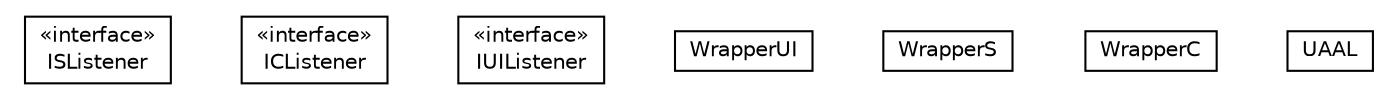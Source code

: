 #!/usr/local/bin/dot
#
# Class diagram 
# Generated by UMLGraph version R5_6-24-gf6e263 (http://www.umlgraph.org/)
#

digraph G {
	edge [fontname="Helvetica",fontsize=10,labelfontname="Helvetica",labelfontsize=10];
	node [fontname="Helvetica",fontsize=10,shape=plaintext];
	nodesep=0.25;
	ranksep=0.5;
	// org.universAAL.support.utils.ISListener
	c282560 [label=<<table title="org.universAAL.support.utils.ISListener" border="0" cellborder="1" cellspacing="0" cellpadding="2" port="p" href="./ISListener.html">
		<tr><td><table border="0" cellspacing="0" cellpadding="1">
<tr><td align="center" balign="center"> &#171;interface&#187; </td></tr>
<tr><td align="center" balign="center"> ISListener </td></tr>
		</table></td></tr>
		</table>>, URL="./ISListener.html", fontname="Helvetica", fontcolor="black", fontsize=10.0];
	// org.universAAL.support.utils.ICListener
	c282561 [label=<<table title="org.universAAL.support.utils.ICListener" border="0" cellborder="1" cellspacing="0" cellpadding="2" port="p" href="./ICListener.html">
		<tr><td><table border="0" cellspacing="0" cellpadding="1">
<tr><td align="center" balign="center"> &#171;interface&#187; </td></tr>
<tr><td align="center" balign="center"> ICListener </td></tr>
		</table></td></tr>
		</table>>, URL="./ICListener.html", fontname="Helvetica", fontcolor="black", fontsize=10.0];
	// org.universAAL.support.utils.IUIListener
	c282562 [label=<<table title="org.universAAL.support.utils.IUIListener" border="0" cellborder="1" cellspacing="0" cellpadding="2" port="p" href="./IUIListener.html">
		<tr><td><table border="0" cellspacing="0" cellpadding="1">
<tr><td align="center" balign="center"> &#171;interface&#187; </td></tr>
<tr><td align="center" balign="center"> IUIListener </td></tr>
		</table></td></tr>
		</table>>, URL="./IUIListener.html", fontname="Helvetica", fontcolor="black", fontsize=10.0];
	// org.universAAL.support.utils.WrapperUI
	c282563 [label=<<table title="org.universAAL.support.utils.WrapperUI" border="0" cellborder="1" cellspacing="0" cellpadding="2" port="p" href="./WrapperUI.html">
		<tr><td><table border="0" cellspacing="0" cellpadding="1">
<tr><td align="center" balign="center"> WrapperUI </td></tr>
		</table></td></tr>
		</table>>, URL="./WrapperUI.html", fontname="Helvetica", fontcolor="black", fontsize=10.0];
	// org.universAAL.support.utils.WrapperS
	c282564 [label=<<table title="org.universAAL.support.utils.WrapperS" border="0" cellborder="1" cellspacing="0" cellpadding="2" port="p" href="./WrapperS.html">
		<tr><td><table border="0" cellspacing="0" cellpadding="1">
<tr><td align="center" balign="center"> WrapperS </td></tr>
		</table></td></tr>
		</table>>, URL="./WrapperS.html", fontname="Helvetica", fontcolor="black", fontsize=10.0];
	// org.universAAL.support.utils.WrapperC
	c282565 [label=<<table title="org.universAAL.support.utils.WrapperC" border="0" cellborder="1" cellspacing="0" cellpadding="2" port="p" href="./WrapperC.html">
		<tr><td><table border="0" cellspacing="0" cellpadding="1">
<tr><td align="center" balign="center"> WrapperC </td></tr>
		</table></td></tr>
		</table>>, URL="./WrapperC.html", fontname="Helvetica", fontcolor="black", fontsize=10.0];
	// org.universAAL.support.utils.UAAL
	c282566 [label=<<table title="org.universAAL.support.utils.UAAL" border="0" cellborder="1" cellspacing="0" cellpadding="2" port="p" href="./UAAL.html">
		<tr><td><table border="0" cellspacing="0" cellpadding="1">
<tr><td align="center" balign="center"> UAAL </td></tr>
		</table></td></tr>
		</table>>, URL="./UAAL.html", fontname="Helvetica", fontcolor="black", fontsize=10.0];
}

